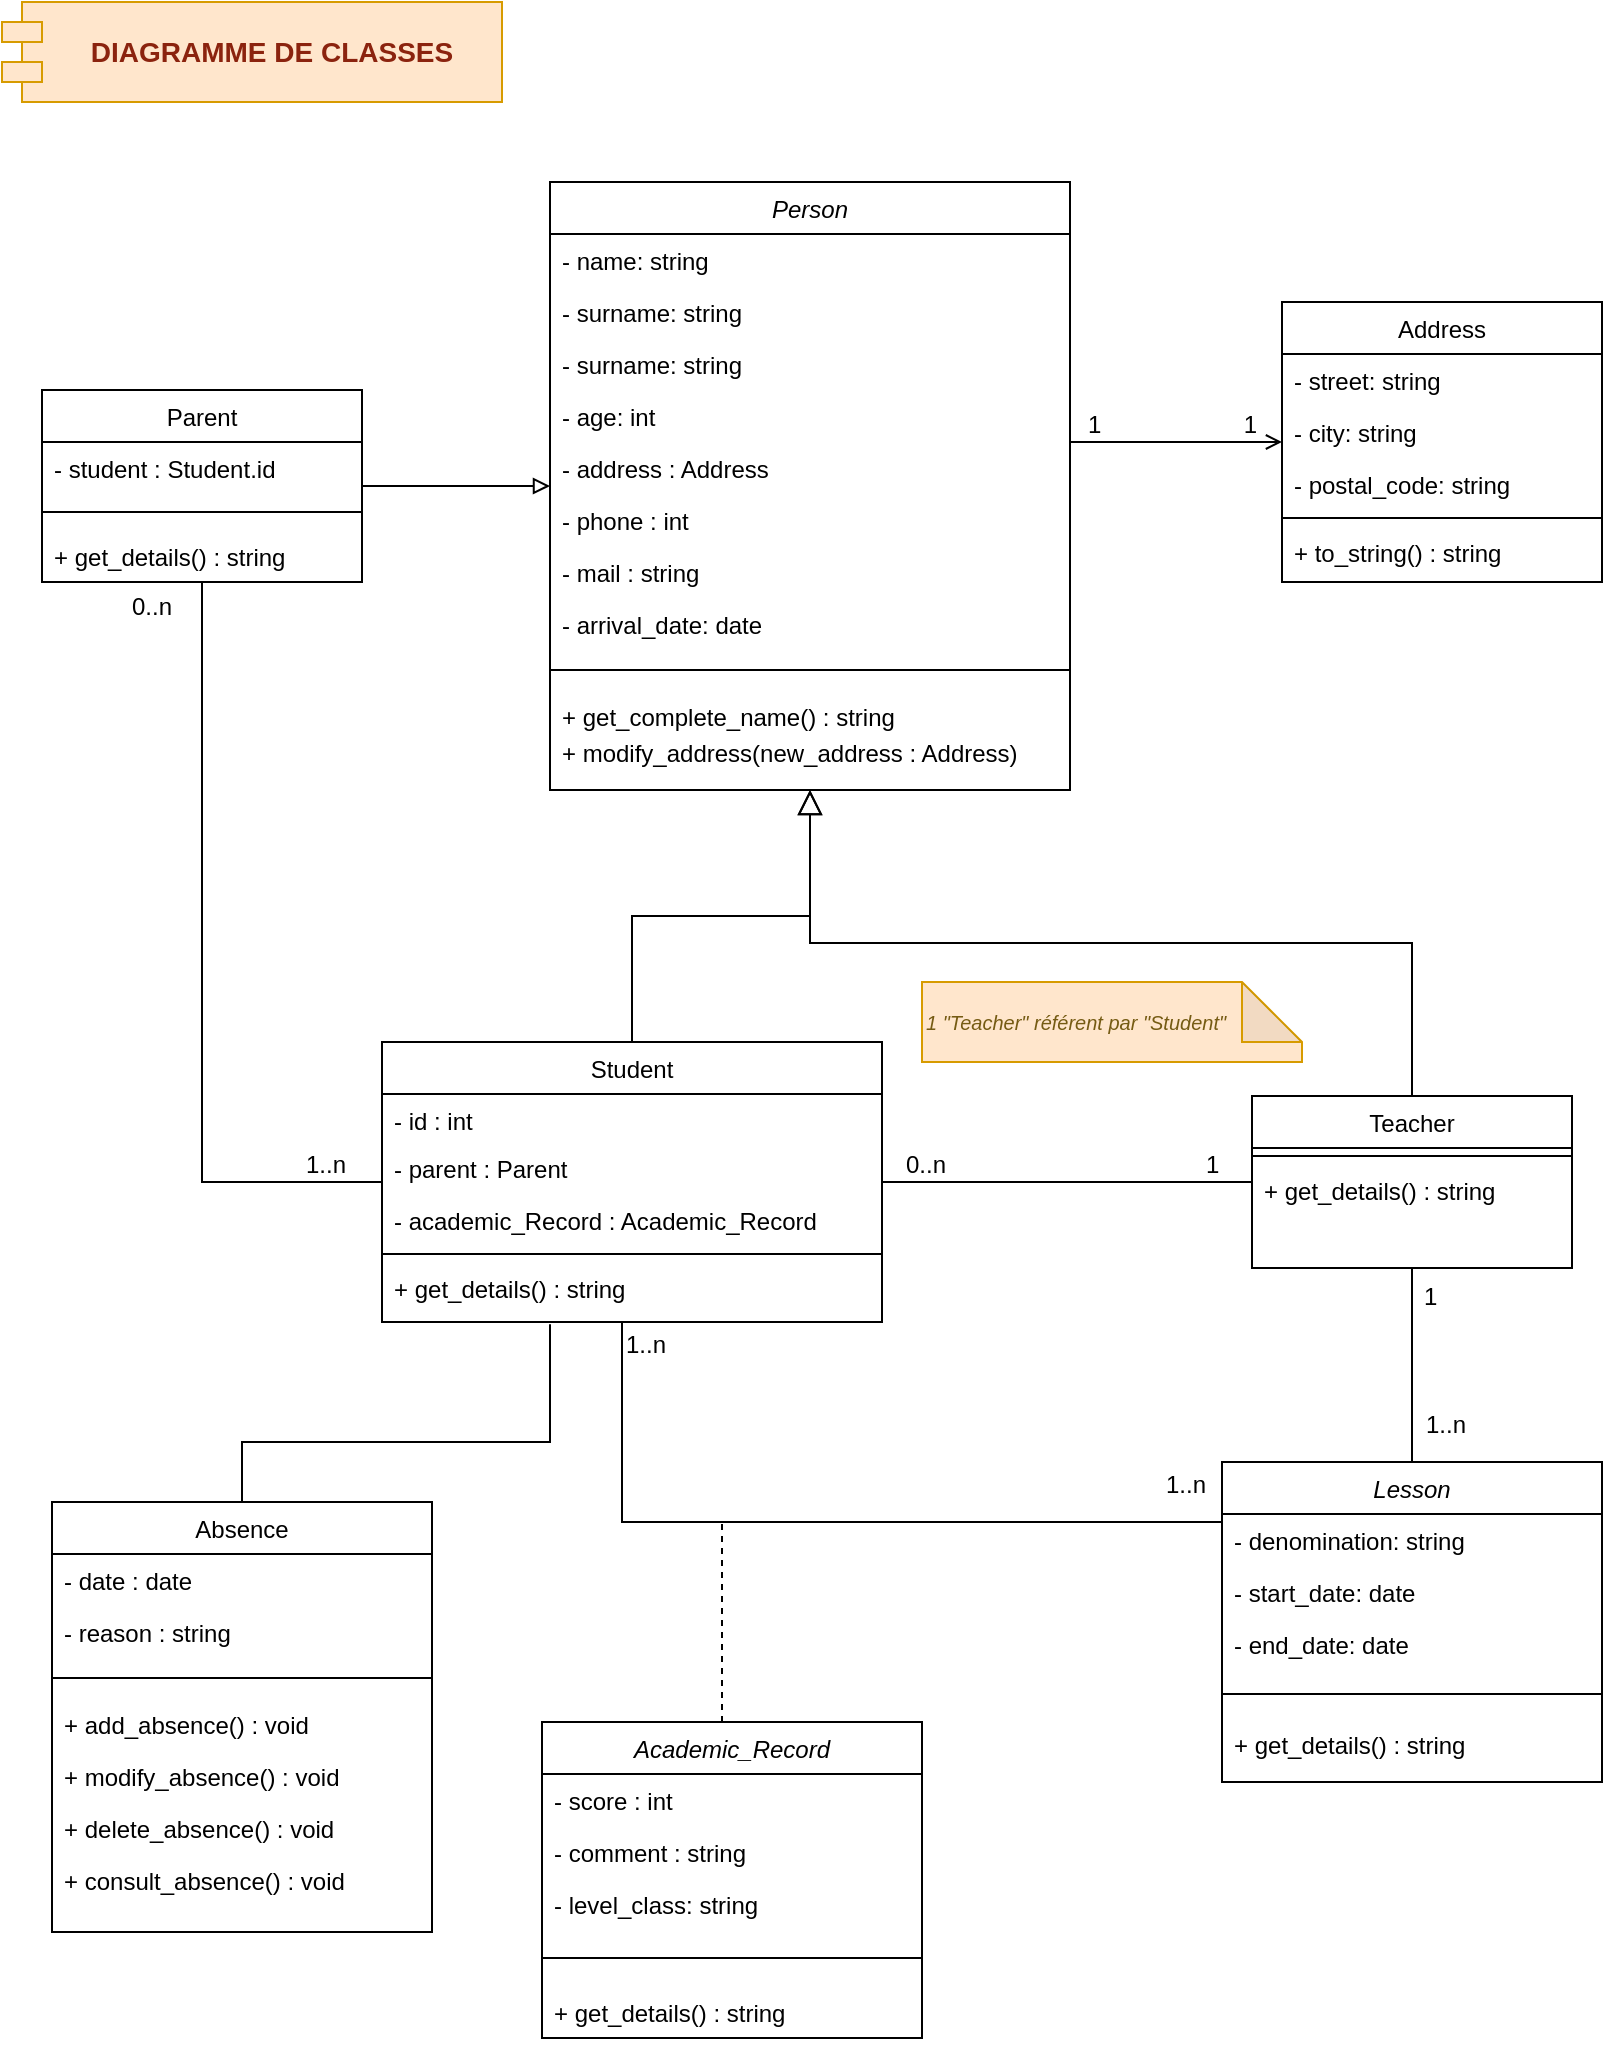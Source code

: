 <mxfile version="24.7.6">
  <diagram name="Page-1" id="Vpz9J0QDf26ixWNuGLwc">
    <mxGraphModel dx="1434" dy="820" grid="1" gridSize="10" guides="1" tooltips="1" connect="1" arrows="1" fold="1" page="1" pageScale="1" pageWidth="827" pageHeight="1169" math="0" shadow="0">
      <root>
        <mxCell id="0" />
        <mxCell id="1" parent="0" />
        <mxCell id="XQ9nvu6aSsjh0hOFuqJx-2" value="Person" style="swimlane;fontStyle=2;align=center;verticalAlign=top;childLayout=stackLayout;horizontal=1;startSize=26;horizontalStack=0;resizeParent=1;resizeLast=0;collapsible=1;marginBottom=0;rounded=0;shadow=0;strokeWidth=1;" parent="1" vertex="1">
          <mxGeometry x="284" y="100" width="260" height="304" as="geometry">
            <mxRectangle x="230" y="140" width="160" height="26" as="alternateBounds" />
          </mxGeometry>
        </mxCell>
        <mxCell id="XQ9nvu6aSsjh0hOFuqJx-3" value="- name: string" style="text;align=left;verticalAlign=top;spacingLeft=4;spacingRight=4;overflow=hidden;rotatable=0;points=[[0,0.5],[1,0.5]];portConstraint=eastwest;" parent="XQ9nvu6aSsjh0hOFuqJx-2" vertex="1">
          <mxGeometry y="26" width="260" height="26" as="geometry" />
        </mxCell>
        <mxCell id="qVerp7B6_mH-gPQAltYo-2" value="- surname: string" style="text;align=left;verticalAlign=top;spacingLeft=4;spacingRight=4;overflow=hidden;rotatable=0;points=[[0,0.5],[1,0.5]];portConstraint=eastwest;rounded=0;shadow=0;html=0;" parent="XQ9nvu6aSsjh0hOFuqJx-2" vertex="1">
          <mxGeometry y="52" width="260" height="26" as="geometry" />
        </mxCell>
        <mxCell id="XQ9nvu6aSsjh0hOFuqJx-4" value="- surname: string" style="text;align=left;verticalAlign=top;spacingLeft=4;spacingRight=4;overflow=hidden;rotatable=0;points=[[0,0.5],[1,0.5]];portConstraint=eastwest;rounded=0;shadow=0;html=0;" parent="XQ9nvu6aSsjh0hOFuqJx-2" vertex="1">
          <mxGeometry y="78" width="260" height="26" as="geometry" />
        </mxCell>
        <mxCell id="XQ9nvu6aSsjh0hOFuqJx-5" value="- age: int&#xa;&#xa;" style="text;align=left;verticalAlign=top;spacingLeft=4;spacingRight=4;overflow=hidden;rotatable=0;points=[[0,0.5],[1,0.5]];portConstraint=eastwest;rounded=0;shadow=0;html=0;" parent="XQ9nvu6aSsjh0hOFuqJx-2" vertex="1">
          <mxGeometry y="104" width="260" height="26" as="geometry" />
        </mxCell>
        <mxCell id="pg1mxWmUHJXe1H1death-4" value="- address : Address" style="text;align=left;verticalAlign=top;spacingLeft=4;spacingRight=4;overflow=hidden;rotatable=0;points=[[0,0.5],[1,0.5]];portConstraint=eastwest;rounded=0;shadow=0;html=0;" parent="XQ9nvu6aSsjh0hOFuqJx-2" vertex="1">
          <mxGeometry y="130" width="260" height="26" as="geometry" />
        </mxCell>
        <mxCell id="pg1mxWmUHJXe1H1death-68" value="- phone : int" style="text;align=left;verticalAlign=top;spacingLeft=4;spacingRight=4;overflow=hidden;rotatable=0;points=[[0,0.5],[1,0.5]];portConstraint=eastwest;" parent="XQ9nvu6aSsjh0hOFuqJx-2" vertex="1">
          <mxGeometry y="156" width="260" height="26" as="geometry" />
        </mxCell>
        <mxCell id="pg1mxWmUHJXe1H1death-69" value="- mail : string" style="text;align=left;verticalAlign=top;spacingLeft=4;spacingRight=4;overflow=hidden;rotatable=0;points=[[0,0.5],[1,0.5]];portConstraint=eastwest;" parent="XQ9nvu6aSsjh0hOFuqJx-2" vertex="1">
          <mxGeometry y="182" width="260" height="26" as="geometry" />
        </mxCell>
        <mxCell id="pg1mxWmUHJXe1H1death-46" value="- arrival_date: date" style="text;align=left;verticalAlign=top;spacingLeft=4;spacingRight=4;overflow=hidden;rotatable=0;points=[[0,0.5],[1,0.5]];portConstraint=eastwest;rounded=0;shadow=0;html=0;" parent="XQ9nvu6aSsjh0hOFuqJx-2" vertex="1">
          <mxGeometry y="208" width="260" height="26" as="geometry" />
        </mxCell>
        <mxCell id="XQ9nvu6aSsjh0hOFuqJx-6" value="" style="line;html=1;strokeWidth=1;align=left;verticalAlign=middle;spacingTop=-1;spacingLeft=3;spacingRight=3;rotatable=0;labelPosition=right;points=[];portConstraint=eastwest;" parent="XQ9nvu6aSsjh0hOFuqJx-2" vertex="1">
          <mxGeometry y="234" width="260" height="20" as="geometry" />
        </mxCell>
        <mxCell id="XQ9nvu6aSsjh0hOFuqJx-7" value="+ get_complete_name() : string" style="text;align=left;verticalAlign=top;spacingLeft=4;spacingRight=4;overflow=hidden;rotatable=0;points=[[0,0.5],[1,0.5]];portConstraint=eastwest;" parent="XQ9nvu6aSsjh0hOFuqJx-2" vertex="1">
          <mxGeometry y="254" width="260" height="18" as="geometry" />
        </mxCell>
        <mxCell id="QH-RMa6fuv2VY8GXqJA8-2" value="+ modify_address(new_address : Address)" style="text;align=left;verticalAlign=top;spacingLeft=4;spacingRight=4;overflow=hidden;rotatable=0;points=[[0,0.5],[1,0.5]];portConstraint=eastwest;" parent="XQ9nvu6aSsjh0hOFuqJx-2" vertex="1">
          <mxGeometry y="272" width="260" height="32" as="geometry" />
        </mxCell>
        <mxCell id="XQ9nvu6aSsjh0hOFuqJx-8" value="Student" style="swimlane;fontStyle=0;align=center;verticalAlign=top;childLayout=stackLayout;horizontal=1;startSize=26;horizontalStack=0;resizeParent=1;resizeLast=0;collapsible=1;marginBottom=0;rounded=0;shadow=0;strokeWidth=1;" parent="1" vertex="1">
          <mxGeometry x="200" y="530" width="250" height="140" as="geometry">
            <mxRectangle x="130" y="380" width="160" height="26" as="alternateBounds" />
          </mxGeometry>
        </mxCell>
        <mxCell id="XQ9nvu6aSsjh0hOFuqJx-9" value="- id : int" style="text;align=left;verticalAlign=top;spacingLeft=4;spacingRight=4;overflow=hidden;rotatable=0;points=[[0,0.5],[1,0.5]];portConstraint=eastwest;" parent="XQ9nvu6aSsjh0hOFuqJx-8" vertex="1">
          <mxGeometry y="26" width="250" height="24" as="geometry" />
        </mxCell>
        <mxCell id="pg1mxWmUHJXe1H1death-65" value="- parent : Parent" style="text;align=left;verticalAlign=top;spacingLeft=4;spacingRight=4;overflow=hidden;rotatable=0;points=[[0,0.5],[1,0.5]];portConstraint=eastwest;" parent="XQ9nvu6aSsjh0hOFuqJx-8" vertex="1">
          <mxGeometry y="50" width="250" height="26" as="geometry" />
        </mxCell>
        <mxCell id="pg1mxWmUHJXe1H1death-39" value="- academic_Record : Academic_Record" style="text;align=left;verticalAlign=top;spacingLeft=4;spacingRight=4;overflow=hidden;rotatable=0;points=[[0,0.5],[1,0.5]];portConstraint=eastwest;" parent="XQ9nvu6aSsjh0hOFuqJx-8" vertex="1">
          <mxGeometry y="76" width="250" height="26" as="geometry" />
        </mxCell>
        <mxCell id="XQ9nvu6aSsjh0hOFuqJx-11" value="" style="line;html=1;strokeWidth=1;align=left;verticalAlign=middle;spacingTop=-1;spacingLeft=3;spacingRight=3;rotatable=0;labelPosition=right;points=[];portConstraint=eastwest;" parent="XQ9nvu6aSsjh0hOFuqJx-8" vertex="1">
          <mxGeometry y="102" width="250" height="8" as="geometry" />
        </mxCell>
        <mxCell id="QH-RMa6fuv2VY8GXqJA8-4" value="+ get_details() : string" style="text;align=left;verticalAlign=top;spacingLeft=4;spacingRight=4;overflow=hidden;rotatable=0;points=[[0,0.5],[1,0.5]];portConstraint=eastwest;" parent="XQ9nvu6aSsjh0hOFuqJx-8" vertex="1">
          <mxGeometry y="110" width="250" height="30" as="geometry" />
        </mxCell>
        <mxCell id="XQ9nvu6aSsjh0hOFuqJx-14" value="" style="endArrow=block;endSize=10;endFill=0;shadow=0;strokeWidth=1;rounded=0;curved=0;edgeStyle=elbowEdgeStyle;elbow=vertical;" parent="1" source="XQ9nvu6aSsjh0hOFuqJx-8" target="XQ9nvu6aSsjh0hOFuqJx-2" edge="1">
          <mxGeometry width="160" relative="1" as="geometry">
            <mxPoint x="435" y="453" as="sourcePoint" />
            <mxPoint x="435" y="453" as="targetPoint" />
          </mxGeometry>
        </mxCell>
        <mxCell id="XQ9nvu6aSsjh0hOFuqJx-15" value="Teacher" style="swimlane;fontStyle=0;align=center;verticalAlign=top;childLayout=stackLayout;horizontal=1;startSize=26;horizontalStack=0;resizeParent=1;resizeLast=0;collapsible=1;marginBottom=0;rounded=0;shadow=0;strokeWidth=1;" parent="1" vertex="1">
          <mxGeometry x="635" y="557" width="160" height="86" as="geometry">
            <mxRectangle x="340" y="380" width="170" height="26" as="alternateBounds" />
          </mxGeometry>
        </mxCell>
        <mxCell id="XQ9nvu6aSsjh0hOFuqJx-17" value="" style="line;html=1;strokeWidth=1;align=left;verticalAlign=middle;spacingTop=-1;spacingLeft=3;spacingRight=3;rotatable=0;labelPosition=right;points=[];portConstraint=eastwest;" parent="XQ9nvu6aSsjh0hOFuqJx-15" vertex="1">
          <mxGeometry y="26" width="160" height="8" as="geometry" />
        </mxCell>
        <mxCell id="QH-RMa6fuv2VY8GXqJA8-3" value="+ get_details() : string" style="text;align=left;verticalAlign=top;spacingLeft=4;spacingRight=4;overflow=hidden;rotatable=0;points=[[0,0.5],[1,0.5]];portConstraint=eastwest;" parent="XQ9nvu6aSsjh0hOFuqJx-15" vertex="1">
          <mxGeometry y="34" width="160" height="26" as="geometry" />
        </mxCell>
        <mxCell id="XQ9nvu6aSsjh0hOFuqJx-18" value="" style="endArrow=block;endSize=10;endFill=0;shadow=0;strokeWidth=1;rounded=0;curved=0;edgeStyle=elbowEdgeStyle;elbow=vertical;" parent="1" source="XQ9nvu6aSsjh0hOFuqJx-15" target="XQ9nvu6aSsjh0hOFuqJx-2" edge="1">
          <mxGeometry width="160" relative="1" as="geometry">
            <mxPoint x="445" y="623" as="sourcePoint" />
            <mxPoint x="545" y="521" as="targetPoint" />
          </mxGeometry>
        </mxCell>
        <mxCell id="XQ9nvu6aSsjh0hOFuqJx-19" value="Address" style="swimlane;fontStyle=0;align=center;verticalAlign=top;childLayout=stackLayout;horizontal=1;startSize=26;horizontalStack=0;resizeParent=1;resizeLast=0;collapsible=1;marginBottom=0;rounded=0;shadow=0;strokeWidth=1;" parent="1" vertex="1">
          <mxGeometry x="650" y="160" width="160" height="140" as="geometry">
            <mxRectangle x="550" y="140" width="160" height="26" as="alternateBounds" />
          </mxGeometry>
        </mxCell>
        <mxCell id="XQ9nvu6aSsjh0hOFuqJx-20" value="- street: string" style="text;align=left;verticalAlign=top;spacingLeft=4;spacingRight=4;overflow=hidden;rotatable=0;points=[[0,0.5],[1,0.5]];portConstraint=eastwest;" parent="XQ9nvu6aSsjh0hOFuqJx-19" vertex="1">
          <mxGeometry y="26" width="160" height="26" as="geometry" />
        </mxCell>
        <mxCell id="XQ9nvu6aSsjh0hOFuqJx-21" value="- city: string" style="text;align=left;verticalAlign=top;spacingLeft=4;spacingRight=4;overflow=hidden;rotatable=0;points=[[0,0.5],[1,0.5]];portConstraint=eastwest;rounded=0;shadow=0;html=0;" parent="XQ9nvu6aSsjh0hOFuqJx-19" vertex="1">
          <mxGeometry y="52" width="160" height="26" as="geometry" />
        </mxCell>
        <mxCell id="XQ9nvu6aSsjh0hOFuqJx-23" value="- postal_code: string" style="text;align=left;verticalAlign=top;spacingLeft=4;spacingRight=4;overflow=hidden;rotatable=0;points=[[0,0.5],[1,0.5]];portConstraint=eastwest;rounded=0;shadow=0;html=0;" parent="XQ9nvu6aSsjh0hOFuqJx-19" vertex="1">
          <mxGeometry y="78" width="160" height="26" as="geometry" />
        </mxCell>
        <mxCell id="XQ9nvu6aSsjh0hOFuqJx-25" value="" style="line;html=1;strokeWidth=1;align=left;verticalAlign=middle;spacingTop=-1;spacingLeft=3;spacingRight=3;rotatable=0;labelPosition=right;points=[];portConstraint=eastwest;" parent="XQ9nvu6aSsjh0hOFuqJx-19" vertex="1">
          <mxGeometry y="104" width="160" height="8" as="geometry" />
        </mxCell>
        <mxCell id="XQ9nvu6aSsjh0hOFuqJx-27" value="+ to_string() : string" style="text;align=left;verticalAlign=top;spacingLeft=4;spacingRight=4;overflow=hidden;rotatable=0;points=[[0,0.5],[1,0.5]];portConstraint=eastwest;" parent="XQ9nvu6aSsjh0hOFuqJx-19" vertex="1">
          <mxGeometry y="112" width="160" height="26" as="geometry" />
        </mxCell>
        <mxCell id="XQ9nvu6aSsjh0hOFuqJx-28" value="" style="endArrow=open;shadow=0;strokeWidth=1;rounded=0;curved=0;endFill=1;edgeStyle=elbowEdgeStyle;elbow=vertical;" parent="1" source="XQ9nvu6aSsjh0hOFuqJx-2" target="XQ9nvu6aSsjh0hOFuqJx-19" edge="1">
          <mxGeometry x="0.5" y="41" relative="1" as="geometry">
            <mxPoint x="615" y="442" as="sourcePoint" />
            <mxPoint x="775" y="442" as="targetPoint" />
            <mxPoint x="-40" y="32" as="offset" />
          </mxGeometry>
        </mxCell>
        <mxCell id="XQ9nvu6aSsjh0hOFuqJx-29" value="1" style="resizable=0;align=left;verticalAlign=bottom;labelBackgroundColor=none;fontSize=12;" parent="XQ9nvu6aSsjh0hOFuqJx-28" connectable="0" vertex="1">
          <mxGeometry x="-1" relative="1" as="geometry">
            <mxPoint x="7" as="offset" />
          </mxGeometry>
        </mxCell>
        <mxCell id="XQ9nvu6aSsjh0hOFuqJx-30" value="1" style="resizable=0;align=right;verticalAlign=bottom;labelBackgroundColor=none;fontSize=12;" parent="XQ9nvu6aSsjh0hOFuqJx-28" connectable="0" vertex="1">
          <mxGeometry x="1" relative="1" as="geometry">
            <mxPoint x="-11" as="offset" />
          </mxGeometry>
        </mxCell>
        <mxCell id="pg1mxWmUHJXe1H1death-60" style="edgeStyle=orthogonalEdgeStyle;rounded=0;orthogonalLoop=1;jettySize=auto;html=1;startArrow=none;startFill=0;endArrow=none;endFill=0;" parent="1" source="QH-RMa6fuv2VY8GXqJA8-5" target="XQ9nvu6aSsjh0hOFuqJx-15" edge="1">
          <mxGeometry relative="1" as="geometry" />
        </mxCell>
        <mxCell id="pg1mxWmUHJXe1H1death-67" style="edgeStyle=orthogonalEdgeStyle;rounded=0;orthogonalLoop=1;jettySize=auto;html=1;endArrow=none;endFill=0;" parent="1" source="QH-RMa6fuv2VY8GXqJA8-5" target="XQ9nvu6aSsjh0hOFuqJx-8" edge="1">
          <mxGeometry relative="1" as="geometry">
            <Array as="points">
              <mxPoint x="320" y="770" />
            </Array>
          </mxGeometry>
        </mxCell>
        <mxCell id="QH-RMa6fuv2VY8GXqJA8-5" value="Lesson" style="swimlane;fontStyle=2;align=center;verticalAlign=top;childLayout=stackLayout;horizontal=1;startSize=26;horizontalStack=0;resizeParent=1;resizeLast=0;collapsible=1;marginBottom=0;rounded=0;shadow=0;strokeWidth=1;" parent="1" vertex="1">
          <mxGeometry x="620" y="740" width="190" height="160" as="geometry">
            <mxRectangle x="230" y="140" width="160" height="26" as="alternateBounds" />
          </mxGeometry>
        </mxCell>
        <mxCell id="QH-RMa6fuv2VY8GXqJA8-6" value="- denomination: string" style="text;align=left;verticalAlign=top;spacingLeft=4;spacingRight=4;overflow=hidden;rotatable=0;points=[[0,0.5],[1,0.5]];portConstraint=eastwest;" parent="QH-RMa6fuv2VY8GXqJA8-5" vertex="1">
          <mxGeometry y="26" width="190" height="26" as="geometry" />
        </mxCell>
        <mxCell id="QH-RMa6fuv2VY8GXqJA8-7" value="- start_date: date" style="text;align=left;verticalAlign=top;spacingLeft=4;spacingRight=4;overflow=hidden;rotatable=0;points=[[0,0.5],[1,0.5]];portConstraint=eastwest;rounded=0;shadow=0;html=0;" parent="QH-RMa6fuv2VY8GXqJA8-5" vertex="1">
          <mxGeometry y="52" width="190" height="26" as="geometry" />
        </mxCell>
        <mxCell id="QH-RMa6fuv2VY8GXqJA8-8" value="- end_date: date" style="text;align=left;verticalAlign=top;spacingLeft=4;spacingRight=4;overflow=hidden;rotatable=0;points=[[0,0.5],[1,0.5]];portConstraint=eastwest;rounded=0;shadow=0;html=0;" parent="QH-RMa6fuv2VY8GXqJA8-5" vertex="1">
          <mxGeometry y="78" width="190" height="26" as="geometry" />
        </mxCell>
        <mxCell id="QH-RMa6fuv2VY8GXqJA8-9" value="" style="line;html=1;strokeWidth=1;align=left;verticalAlign=middle;spacingTop=-1;spacingLeft=3;spacingRight=3;rotatable=0;labelPosition=right;points=[];portConstraint=eastwest;" parent="QH-RMa6fuv2VY8GXqJA8-5" vertex="1">
          <mxGeometry y="104" width="190" height="24" as="geometry" />
        </mxCell>
        <mxCell id="pg1mxWmUHJXe1H1death-15" value="+ get_details() : string" style="text;align=left;verticalAlign=top;spacingLeft=4;spacingRight=4;overflow=hidden;rotatable=0;points=[[0,0.5],[1,0.5]];portConstraint=eastwest;" parent="QH-RMa6fuv2VY8GXqJA8-5" vertex="1">
          <mxGeometry y="128" width="190" height="26" as="geometry" />
        </mxCell>
        <mxCell id="Fji2wCADDdwevzrT1Mn8-7" value="Absence" style="swimlane;fontStyle=0;align=center;verticalAlign=top;childLayout=stackLayout;horizontal=1;startSize=26;horizontalStack=0;resizeParent=1;resizeLast=0;collapsible=1;marginBottom=0;rounded=0;shadow=0;strokeWidth=1;" parent="1" vertex="1">
          <mxGeometry x="35" y="760" width="190" height="215" as="geometry">
            <mxRectangle x="130" y="380" width="160" height="26" as="alternateBounds" />
          </mxGeometry>
        </mxCell>
        <mxCell id="pg1mxWmUHJXe1H1death-17" value="- date : date" style="text;align=left;verticalAlign=top;spacingLeft=4;spacingRight=4;overflow=hidden;rotatable=0;points=[[0,0.5],[1,0.5]];portConstraint=eastwest;" parent="Fji2wCADDdwevzrT1Mn8-7" vertex="1">
          <mxGeometry y="26" width="190" height="26" as="geometry" />
        </mxCell>
        <mxCell id="pg1mxWmUHJXe1H1death-18" value="- reason : string " style="text;align=left;verticalAlign=top;spacingLeft=4;spacingRight=4;overflow=hidden;rotatable=0;points=[[0,0.5],[1,0.5]];portConstraint=eastwest;" parent="Fji2wCADDdwevzrT1Mn8-7" vertex="1">
          <mxGeometry y="52" width="190" height="26" as="geometry" />
        </mxCell>
        <mxCell id="Fji2wCADDdwevzrT1Mn8-8" value="" style="line;html=1;strokeWidth=1;align=left;verticalAlign=middle;spacingTop=-1;spacingLeft=3;spacingRight=3;rotatable=0;labelPosition=right;points=[];portConstraint=eastwest;" parent="Fji2wCADDdwevzrT1Mn8-7" vertex="1">
          <mxGeometry y="78" width="190" height="20" as="geometry" />
        </mxCell>
        <mxCell id="pg1mxWmUHJXe1H1death-22" value="+ add_absence() : void" style="text;align=left;verticalAlign=top;spacingLeft=4;spacingRight=4;overflow=hidden;rotatable=0;points=[[0,0.5],[1,0.5]];portConstraint=eastwest;" parent="Fji2wCADDdwevzrT1Mn8-7" vertex="1">
          <mxGeometry y="98" width="190" height="26" as="geometry" />
        </mxCell>
        <mxCell id="pg1mxWmUHJXe1H1death-23" value="+ modify_absence() : void" style="text;align=left;verticalAlign=top;spacingLeft=4;spacingRight=4;overflow=hidden;rotatable=0;points=[[0,0.5],[1,0.5]];portConstraint=eastwest;" parent="Fji2wCADDdwevzrT1Mn8-7" vertex="1">
          <mxGeometry y="124" width="190" height="26" as="geometry" />
        </mxCell>
        <mxCell id="pg1mxWmUHJXe1H1death-24" value="+ delete_absence() : void" style="text;align=left;verticalAlign=top;spacingLeft=4;spacingRight=4;overflow=hidden;rotatable=0;points=[[0,0.5],[1,0.5]];portConstraint=eastwest;" parent="Fji2wCADDdwevzrT1Mn8-7" vertex="1">
          <mxGeometry y="150" width="190" height="26" as="geometry" />
        </mxCell>
        <mxCell id="pg1mxWmUHJXe1H1death-25" value="+ consult_absence() : void" style="text;align=left;verticalAlign=top;spacingLeft=4;spacingRight=4;overflow=hidden;rotatable=0;points=[[0,0.5],[1,0.5]];portConstraint=eastwest;" parent="Fji2wCADDdwevzrT1Mn8-7" vertex="1">
          <mxGeometry y="176" width="190" height="26" as="geometry" />
        </mxCell>
        <mxCell id="qVerp7B6_mH-gPQAltYo-1" style="edgeStyle=orthogonalEdgeStyle;rounded=0;orthogonalLoop=1;jettySize=auto;html=1;endArrow=block;endFill=0;" parent="1" source="pg1mxWmUHJXe1H1death-7" target="XQ9nvu6aSsjh0hOFuqJx-2" edge="1">
          <mxGeometry relative="1" as="geometry" />
        </mxCell>
        <mxCell id="pg1mxWmUHJXe1H1death-7" value="Parent" style="swimlane;fontStyle=0;align=center;verticalAlign=top;childLayout=stackLayout;horizontal=1;startSize=26;horizontalStack=0;resizeParent=1;resizeLast=0;collapsible=1;marginBottom=0;rounded=0;shadow=0;strokeWidth=1;" parent="1" vertex="1">
          <mxGeometry x="30" y="204" width="160" height="96" as="geometry">
            <mxRectangle x="130" y="380" width="160" height="26" as="alternateBounds" />
          </mxGeometry>
        </mxCell>
        <mxCell id="pg1mxWmUHJXe1H1death-8" value="- student : Student.id" style="text;align=left;verticalAlign=top;spacingLeft=4;spacingRight=4;overflow=hidden;rotatable=0;points=[[0,0.5],[1,0.5]];portConstraint=eastwest;" parent="pg1mxWmUHJXe1H1death-7" vertex="1">
          <mxGeometry y="26" width="160" height="26" as="geometry" />
        </mxCell>
        <mxCell id="pg1mxWmUHJXe1H1death-9" value="" style="line;html=1;strokeWidth=1;align=left;verticalAlign=middle;spacingTop=-1;spacingLeft=3;spacingRight=3;rotatable=0;labelPosition=right;points=[];portConstraint=eastwest;" parent="pg1mxWmUHJXe1H1death-7" vertex="1">
          <mxGeometry y="52" width="160" height="18" as="geometry" />
        </mxCell>
        <mxCell id="pg1mxWmUHJXe1H1death-10" value="+ get_details() : string" style="text;align=left;verticalAlign=top;spacingLeft=4;spacingRight=4;overflow=hidden;rotatable=0;points=[[0,0.5],[1,0.5]];portConstraint=eastwest;" parent="pg1mxWmUHJXe1H1death-7" vertex="1">
          <mxGeometry y="70" width="160" height="26" as="geometry" />
        </mxCell>
        <mxCell id="pg1mxWmUHJXe1H1death-66" style="edgeStyle=orthogonalEdgeStyle;rounded=0;orthogonalLoop=1;jettySize=auto;html=1;endArrow=none;endFill=0;dashed=1;" parent="1" source="pg1mxWmUHJXe1H1death-44" target="XQ9nvu6aSsjh0hOFuqJx-8" edge="1">
          <mxGeometry relative="1" as="geometry">
            <Array as="points">
              <mxPoint x="370" y="770" />
              <mxPoint x="320" y="770" />
            </Array>
          </mxGeometry>
        </mxCell>
        <mxCell id="pg1mxWmUHJXe1H1death-44" value="Academic_Record" style="swimlane;fontStyle=2;align=center;verticalAlign=top;childLayout=stackLayout;horizontal=1;startSize=26;horizontalStack=0;resizeParent=1;resizeLast=0;collapsible=1;marginBottom=0;rounded=0;shadow=0;strokeWidth=1;" parent="1" vertex="1">
          <mxGeometry x="280" y="870" width="190" height="158" as="geometry">
            <mxRectangle x="230" y="140" width="160" height="26" as="alternateBounds" />
          </mxGeometry>
        </mxCell>
        <mxCell id="pg1mxWmUHJXe1H1death-45" value="- score : int" style="text;align=left;verticalAlign=top;spacingLeft=4;spacingRight=4;overflow=hidden;rotatable=0;points=[[0,0.5],[1,0.5]];portConstraint=eastwest;" parent="pg1mxWmUHJXe1H1death-44" vertex="1">
          <mxGeometry y="26" width="190" height="26" as="geometry" />
        </mxCell>
        <mxCell id="pg1mxWmUHJXe1H1death-49" value="- comment : string" style="text;align=left;verticalAlign=top;spacingLeft=4;spacingRight=4;overflow=hidden;rotatable=0;points=[[0,0.5],[1,0.5]];portConstraint=eastwest;" parent="pg1mxWmUHJXe1H1death-44" vertex="1">
          <mxGeometry y="52" width="190" height="26" as="geometry" />
        </mxCell>
        <mxCell id="SZ61hMrvSY9KgbIOHrhg-19" value="- level_class: string" style="text;align=left;verticalAlign=top;spacingLeft=4;spacingRight=4;overflow=hidden;rotatable=0;points=[[0,0.5],[1,0.5]];portConstraint=eastwest;" parent="pg1mxWmUHJXe1H1death-44" vertex="1">
          <mxGeometry y="78" width="190" height="26" as="geometry" />
        </mxCell>
        <mxCell id="pg1mxWmUHJXe1H1death-50" value="" style="line;html=1;strokeWidth=1;align=left;verticalAlign=middle;spacingTop=-1;spacingLeft=3;spacingRight=3;rotatable=0;labelPosition=right;points=[];portConstraint=eastwest;" parent="pg1mxWmUHJXe1H1death-44" vertex="1">
          <mxGeometry y="104" width="190" height="28" as="geometry" />
        </mxCell>
        <mxCell id="pg1mxWmUHJXe1H1death-51" value="+ get_details() : string" style="text;align=left;verticalAlign=top;spacingLeft=4;spacingRight=4;overflow=hidden;rotatable=0;points=[[0,0.5],[1,0.5]];portConstraint=eastwest;" parent="pg1mxWmUHJXe1H1death-44" vertex="1">
          <mxGeometry y="132" width="190" height="26" as="geometry" />
        </mxCell>
        <mxCell id="SZ61hMrvSY9KgbIOHrhg-20" value="1..n" style="resizable=0;align=left;verticalAlign=bottom;labelBackgroundColor=none;fontSize=12;direction=south;" parent="1" connectable="0" vertex="1">
          <mxGeometry x="160" y="600" as="geometry" />
        </mxCell>
        <mxCell id="SZ61hMrvSY9KgbIOHrhg-21" value="0..n" style="resizable=0;align=left;verticalAlign=bottom;labelBackgroundColor=none;fontSize=12;" parent="1" connectable="0" vertex="1">
          <mxGeometry x="130" y="404" as="geometry">
            <mxPoint x="-57" y="-83" as="offset" />
          </mxGeometry>
        </mxCell>
        <mxCell id="SZ61hMrvSY9KgbIOHrhg-23" value="" style="endArrow=none;html=1;rounded=0;entryX=0.336;entryY=1.039;entryDx=0;entryDy=0;entryPerimeter=0;" parent="1" source="Fji2wCADDdwevzrT1Mn8-7" target="QH-RMa6fuv2VY8GXqJA8-4" edge="1">
          <mxGeometry width="50" height="50" relative="1" as="geometry">
            <mxPoint x="130" y="800" as="sourcePoint" />
            <mxPoint x="180" y="730" as="targetPoint" />
            <Array as="points">
              <mxPoint x="130" y="730" />
              <mxPoint x="284" y="730" />
            </Array>
          </mxGeometry>
        </mxCell>
        <mxCell id="SZ61hMrvSY9KgbIOHrhg-24" value="1..n" style="resizable=0;align=left;verticalAlign=bottom;labelBackgroundColor=none;fontSize=12;direction=west;" parent="1" connectable="0" vertex="1">
          <mxGeometry x="720" y="730" as="geometry" />
        </mxCell>
        <mxCell id="SZ61hMrvSY9KgbIOHrhg-25" value="1" style="resizable=0;align=left;verticalAlign=bottom;labelBackgroundColor=none;fontSize=12;direction=west;" parent="1" connectable="0" vertex="1">
          <mxGeometry x="610" y="600" as="geometry" />
        </mxCell>
        <mxCell id="SZ61hMrvSY9KgbIOHrhg-27" value="1" style="resizable=0;align=left;verticalAlign=bottom;labelBackgroundColor=none;fontSize=12;direction=south;" parent="1" connectable="0" vertex="1">
          <mxGeometry x="810" y="740" as="geometry">
            <mxPoint x="-91" y="-74" as="offset" />
          </mxGeometry>
        </mxCell>
        <mxCell id="SZ61hMrvSY9KgbIOHrhg-29" value="0..n" style="resizable=0;align=left;verticalAlign=bottom;labelBackgroundColor=none;fontSize=12;direction=south;" parent="1" connectable="0" vertex="1">
          <mxGeometry x="460" y="600" as="geometry" />
        </mxCell>
        <mxCell id="SZ61hMrvSY9KgbIOHrhg-30" value="&lt;div style=&quot;font-size: 10px;&quot;&gt;1 &quot;Teacher&quot; référent par &quot;Student&quot;&lt;/div&gt;" style="shape=note;whiteSpace=wrap;html=1;backgroundOutline=1;darkOpacity=0.05;align=left;fillColor=#ffe6cc;strokeColor=#d79b00;fontSize=10;fontStyle=2;fontColor=#755B13;" parent="1" vertex="1">
          <mxGeometry x="470" y="500" width="190" height="40" as="geometry" />
        </mxCell>
        <mxCell id="r_dGPDfuyOMvuW0uQrlK-1" value="&lt;div style=&quot;font-size: 14px;&quot;&gt;&lt;span style=&quot;background-color: initial;&quot;&gt;&lt;font color=&quot;#8b230e&quot;&gt;DIAGRAMME DE CLASSES&lt;/font&gt;&lt;/span&gt;&lt;br&gt;&lt;/div&gt;" style="shape=module;align=left;spacingLeft=20;align=center;verticalAlign=middle;whiteSpace=wrap;html=1;fillColor=#ffe6cc;strokeColor=#d79b00;fontStyle=1;fontSize=14;fontColor=#2d678b;" parent="1" vertex="1">
          <mxGeometry x="10" y="10" width="250" height="50" as="geometry" />
        </mxCell>
        <mxCell id="r_dGPDfuyOMvuW0uQrlK-2" value="1..n" style="resizable=0;align=left;verticalAlign=bottom;labelBackgroundColor=none;fontSize=12;direction=west;" parent="1" connectable="0" vertex="1">
          <mxGeometry x="320" y="690" as="geometry" />
        </mxCell>
        <mxCell id="r_dGPDfuyOMvuW0uQrlK-4" value="1..n" style="resizable=0;align=left;verticalAlign=bottom;labelBackgroundColor=none;fontSize=12;direction=west;" parent="1" connectable="0" vertex="1">
          <mxGeometry x="590" y="760" as="geometry" />
        </mxCell>
        <mxCell id="r_dGPDfuyOMvuW0uQrlK-11" value="" style="endArrow=none;html=1;rounded=0;" parent="1" source="XQ9nvu6aSsjh0hOFuqJx-8" target="XQ9nvu6aSsjh0hOFuqJx-15" edge="1">
          <mxGeometry width="50" height="50" relative="1" as="geometry">
            <mxPoint x="510" y="630" as="sourcePoint" />
            <mxPoint x="660" y="600" as="targetPoint" />
          </mxGeometry>
        </mxCell>
        <mxCell id="r_dGPDfuyOMvuW0uQrlK-12" value="" style="endArrow=none;html=1;rounded=0;" parent="1" source="XQ9nvu6aSsjh0hOFuqJx-8" target="pg1mxWmUHJXe1H1death-7" edge="1">
          <mxGeometry width="50" height="50" relative="1" as="geometry">
            <mxPoint x="520" y="390" as="sourcePoint" />
            <mxPoint x="570" y="340" as="targetPoint" />
            <Array as="points">
              <mxPoint x="110" y="600" />
            </Array>
          </mxGeometry>
        </mxCell>
      </root>
    </mxGraphModel>
  </diagram>
</mxfile>
